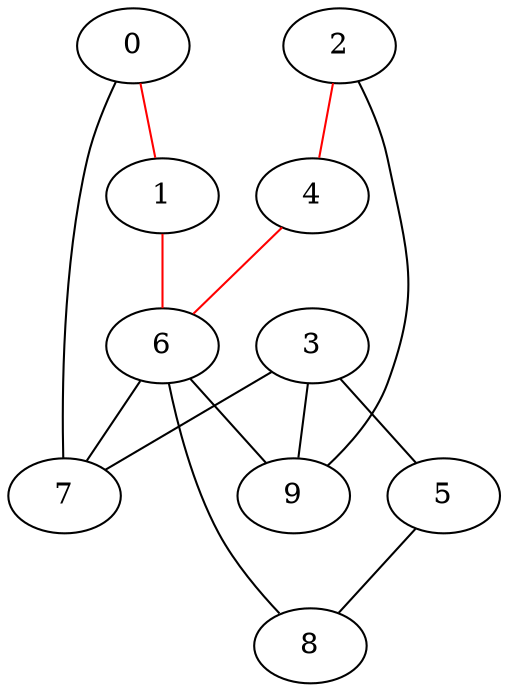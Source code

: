 graph three{
	0 -- 1[color=red];
	0 -- 7;
	1 -- 6[color=red];
	2 -- 4[color=red];
	2 -- 9;
	3 -- 5;
	3 -- 7;
	3 -- 9;
	4 -- 6[color=red];
	5 -- 8;
	6 -- 7;
	6 -- 8;
	6 -- 9;
	7;
	8;
	9
}

